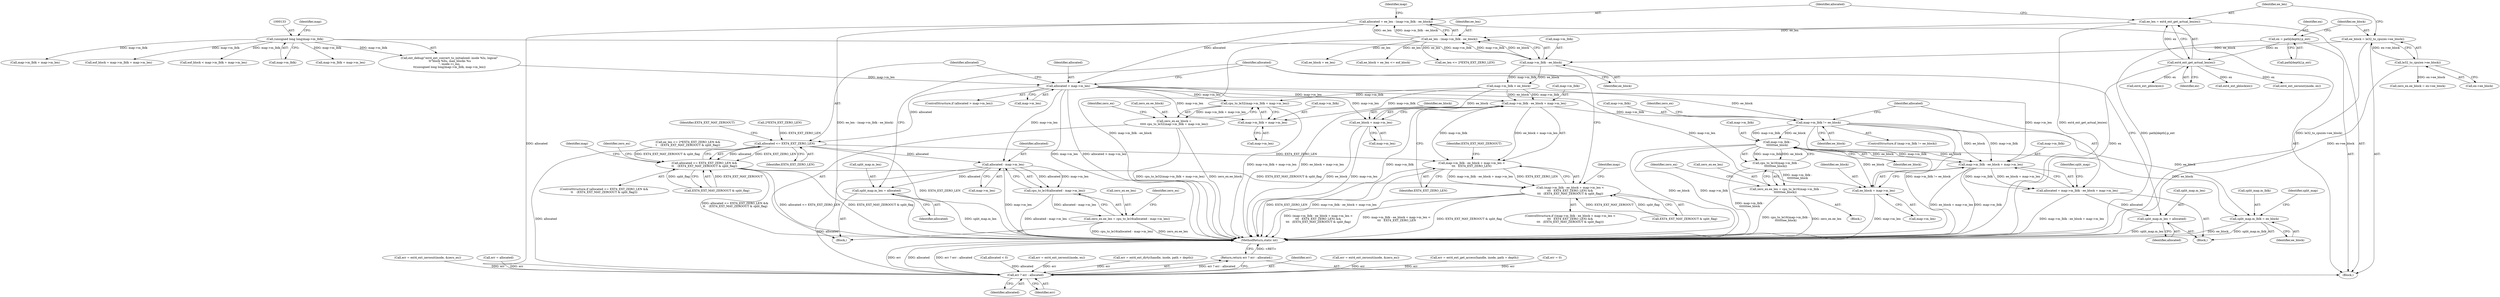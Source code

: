 digraph "0_linux_667eff35a1f56fa74ce98a0c7c29a40adc1ba4e3@API" {
"1000199" [label="(Call,allocated = ee_len - (map->m_lblk - ee_block))"];
"1000201" [label="(Call,ee_len - (map->m_lblk - ee_block))"];
"1000195" [label="(Call,ee_len = ext4_ext_get_actual_len(ex))"];
"1000197" [label="(Call,ext4_ext_get_actual_len(ex))"];
"1000182" [label="(Call,ex = path[depth].p_ext)"];
"1000203" [label="(Call,map->m_lblk - ee_block)"];
"1000132" [label="(Call,(unsigned long long)map->m_lblk)"];
"1000189" [label="(Call,ee_block = le32_to_cpu(ex->ee_block))"];
"1000191" [label="(Call,le32_to_cpu(ex->ee_block))"];
"1000284" [label="(Call,allocated > map->m_len)"];
"1000292" [label="(Call,allocated <= EXT4_EXT_ZERO_LEN)"];
"1000291" [label="(Call,allocated <= EXT4_EXT_ZERO_LEN &&\n\t\t    (EXT4_EXT_MAY_ZEROOUT & split_flag))"];
"1000355" [label="(Call,(map->m_lblk - ee_block + map->m_len <\n\t\t\t   EXT4_EXT_ZERO_LEN) &&\n\t\t\t   (EXT4_EXT_MAY_ZEROOUT & split_flag))"];
"1000316" [label="(Call,allocated - map->m_len)"];
"1000315" [label="(Call,cpu_to_le16(allocated - map->m_len))"];
"1000311" [label="(Call,zero_ex.ee_len = cpu_to_le16(allocated - map->m_len))"];
"1000348" [label="(Call,split_map.m_len = allocated)"];
"1000449" [label="(Call,err ? err : allocated)"];
"1000448" [label="(Return,return err ? err : allocated;)"];
"1000356" [label="(Call,map->m_lblk - ee_block + map->m_len <\n\t\t\t   EXT4_EXT_ZERO_LEN)"];
"1000303" [label="(Call,cpu_to_le32(map->m_lblk + map->m_len))"];
"1000299" [label="(Call,zero_ex.ee_block =\n\t\t\t\t\t cpu_to_le32(map->m_lblk + map->m_len))"];
"1000304" [label="(Call,map->m_lblk + map->m_len)"];
"1000357" [label="(Call,map->m_lblk - ee_block + map->m_len)"];
"1000372" [label="(Call,map->m_lblk != ee_block)"];
"1000390" [label="(Call,map->m_lblk -\n\t\t\t\t\t\t\tee_block)"];
"1000389" [label="(Call,cpu_to_le16(map->m_lblk -\n\t\t\t\t\t\t\tee_block))"];
"1000385" [label="(Call,zero_ex.ee_len = cpu_to_le16(map->m_lblk -\n\t\t\t\t\t\t\tee_block))"];
"1000411" [label="(Call,map->m_lblk - ee_block + map->m_len)"];
"1000409" [label="(Call,allocated = map->m_lblk - ee_block + map->m_len)"];
"1000425" [label="(Call,split_map.m_len = allocated)"];
"1000415" [label="(Call,ee_block + map->m_len)"];
"1000420" [label="(Call,split_map.m_lblk = ee_block)"];
"1000361" [label="(Call,ee_block + map->m_len)"];
"1000325" [label="(Call,ext4_ext_pblock(ex))"];
"1000441" [label="(Call,allocated < 0)"];
"1000411" [label="(Call,map->m_lblk - ee_block + map->m_len)"];
"1000298" [label="(Block,)"];
"1000448" [label="(Return,return err ? err : allocated;)"];
"1000362" [label="(Identifier,ee_block)"];
"1000303" [label="(Call,cpu_to_le32(map->m_lblk + map->m_len))"];
"1000317" [label="(Identifier,allocated)"];
"1000385" [label="(Call,zero_ex.ee_len = cpu_to_le16(map->m_lblk -\n\t\t\t\t\t\t\tee_block))"];
"1000420" [label="(Call,split_map.m_lblk = ee_block)"];
"1000368" [label="(Identifier,EXT4_EXT_MAY_ZEROOUT)"];
"1000415" [label="(Call,ee_block + map->m_len)"];
"1000209" [label="(Call,map->m_lblk < ee_block)"];
"1000235" [label="(Call,err = ext4_ext_zeroout(inode, ex))"];
"1000389" [label="(Call,cpu_to_le16(map->m_lblk -\n\t\t\t\t\t\t\tee_block))"];
"1000182" [label="(Call,ex = path[depth].p_ext)"];
"1000218" [label="(Call,ee_block + ee_len)"];
"1000190" [label="(Identifier,ee_block)"];
"1000162" [label="(Call,map->m_lblk + map->m_len)"];
"1000138" [label="(Identifier,map)"];
"1000452" [label="(Identifier,allocated)"];
"1000294" [label="(Identifier,EXT4_EXT_ZERO_LEN)"];
"1000284" [label="(Call,allocated > map->m_len)"];
"1000394" [label="(Identifier,ee_block)"];
"1000169" [label="(Call,eof_block = map->m_lblk + map->m_len)"];
"1000160" [label="(Call,eof_block < map->m_lblk + map->m_len)"];
"1000390" [label="(Call,map->m_lblk -\n\t\t\t\t\t\t\tee_block)"];
"1000217" [label="(Call,ee_block + ee_len <= eof_block)"];
"1000260" [label="(Call,err = ext4_ext_dirty(handle, inode, path + depth))"];
"1000315" [label="(Call,cpu_to_le16(allocated - map->m_len))"];
"1000285" [label="(Identifier,allocated)"];
"1000204" [label="(Call,map->m_lblk)"];
"1000449" [label="(Call,err ? err : allocated)"];
"1000127" [label="(Call,ext_debug(\"ext4_ext_convert_to_initialized: inode %lu, logical\"\n \t\t\"block %llu, max_blocks %u\n\", inode->i_ino,\n\t\t(unsigned long long)map->m_lblk, map->m_len))"];
"1000196" [label="(Identifier,ee_len)"];
"1000191" [label="(Call,le32_to_cpu(ex->ee_block))"];
"1000296" [label="(Identifier,EXT4_EXT_MAY_ZEROOUT)"];
"1000225" [label="(Call,ee_len <= 2*EXT4_EXT_ZERO_LEN &&\n\t    (EXT4_EXT_MAY_ZEROOUT & split_flag))"];
"1000295" [label="(Call,EXT4_EXT_MAY_ZEROOUT & split_flag)"];
"1000376" [label="(Identifier,ee_block)"];
"1000195" [label="(Call,ee_len = ext4_ext_get_actual_len(ex))"];
"1000318" [label="(Call,map->m_len)"];
"1000237" [label="(Call,ext4_ext_zeroout(inode, ex))"];
"1000359" [label="(Identifier,map)"];
"1000354" [label="(ControlStructure,if ((map->m_lblk - ee_block + map->m_len <\n\t\t\t   EXT4_EXT_ZERO_LEN) &&\n\t\t\t   (EXT4_EXT_MAY_ZEROOUT & split_flag)))"];
"1000203" [label="(Call,map->m_lblk - ee_block)"];
"1000421" [label="(Call,split_map.m_lblk)"];
"1000377" [label="(Block,)"];
"1000192" [label="(Call,ex->ee_block)"];
"1000444" [label="(Call,err = allocated)"];
"1000349" [label="(Call,split_map.m_len)"];
"1000202" [label="(Identifier,ee_len)"];
"1000373" [label="(Call,map->m_lblk)"];
"1000171" [label="(Call,map->m_lblk + map->m_len)"];
"1000450" [label="(Identifier,err)"];
"1000201" [label="(Call,ee_len - (map->m_lblk - ee_block))"];
"1000134" [label="(Call,map->m_lblk)"];
"1000380" [label="(Identifier,zero_ex)"];
"1000366" [label="(Identifier,EXT4_EXT_ZERO_LEN)"];
"1000228" [label="(Call,2*EXT4_EXT_ZERO_LEN)"];
"1000312" [label="(Call,zero_ex.ee_len)"];
"1000422" [label="(Identifier,split_map)"];
"1000290" [label="(ControlStructure,if (allocated <= EXT4_EXT_ZERO_LEN &&\n\t\t    (EXT4_EXT_MAY_ZEROOUT & split_flag)))"];
"1000283" [label="(ControlStructure,if (allocated > map->m_len))"];
"1000374" [label="(Identifier,map)"];
"1000332" [label="(Call,err = ext4_ext_zeroout(inode, &zero_ex))"];
"1000316" [label="(Call,allocated - map->m_len)"];
"1000243" [label="(Call,err = ext4_ext_get_access(handle, inode, path + depth))"];
"1000431" [label="(Identifier,allocated)"];
"1000311" [label="(Call,zero_ex.ee_len = cpu_to_le16(allocated - map->m_len))"];
"1000120" [label="(Call,err = 0)"];
"1000391" [label="(Call,map->m_lblk)"];
"1000189" [label="(Call,ee_block = le32_to_cpu(ex->ee_block))"];
"1000305" [label="(Call,map->m_lblk)"];
"1000198" [label="(Identifier,ex)"];
"1000361" [label="(Call,ee_block + map->m_len)"];
"1000424" [label="(Identifier,ee_block)"];
"1000110" [label="(Block,)"];
"1000301" [label="(Identifier,zero_ex)"];
"1000426" [label="(Call,split_map.m_len)"];
"1000372" [label="(Call,map->m_lblk != ee_block)"];
"1000427" [label="(Identifier,split_map)"];
"1000398" [label="(Call,ext4_ext_pblock(ex))"];
"1000183" [label="(Identifier,ex)"];
"1000352" [label="(Identifier,allocated)"];
"1000451" [label="(Identifier,err)"];
"1000386" [label="(Call,zero_ex.ee_len)"];
"1000397" [label="(Identifier,zero_ex)"];
"1000370" [label="(Block,)"];
"1000299" [label="(Call,zero_ex.ee_block =\n\t\t\t\t\t cpu_to_le32(map->m_lblk + map->m_len))"];
"1000300" [label="(Call,zero_ex.ee_block)"];
"1000323" [label="(Identifier,zero_ex)"];
"1000211" [label="(Identifier,map)"];
"1000453" [label="(MethodReturn,static int)"];
"1000410" [label="(Identifier,allocated)"];
"1000292" [label="(Call,allocated <= EXT4_EXT_ZERO_LEN)"];
"1000286" [label="(Call,map->m_len)"];
"1000184" [label="(Call,path[depth].p_ext)"];
"1000429" [label="(Identifier,allocated)"];
"1000226" [label="(Call,ee_len <= 2*EXT4_EXT_ZERO_LEN)"];
"1000355" [label="(Call,(map->m_lblk - ee_block + map->m_len <\n\t\t\t   EXT4_EXT_ZERO_LEN) &&\n\t\t\t   (EXT4_EXT_MAY_ZEROOUT & split_flag))"];
"1000367" [label="(Call,EXT4_EXT_MAY_ZEROOUT & split_flag)"];
"1000304" [label="(Call,map->m_lblk + map->m_len)"];
"1000425" [label="(Call,split_map.m_len = allocated)"];
"1000132" [label="(Call,(unsigned long long)map->m_lblk)"];
"1000199" [label="(Call,allocated = ee_len - (map->m_lblk - ee_block))"];
"1000358" [label="(Call,map->m_lblk)"];
"1000357" [label="(Call,map->m_lblk - ee_block + map->m_len)"];
"1000356" [label="(Call,map->m_lblk - ee_block + map->m_len <\n\t\t\t   EXT4_EXT_ZERO_LEN)"];
"1000417" [label="(Call,map->m_len)"];
"1000409" [label="(Call,allocated = map->m_lblk - ee_block + map->m_len)"];
"1000200" [label="(Identifier,allocated)"];
"1000313" [label="(Identifier,zero_ex)"];
"1000207" [label="(Identifier,ee_block)"];
"1000293" [label="(Identifier,allocated)"];
"1000371" [label="(ControlStructure,if (map->m_lblk != ee_block))"];
"1000291" [label="(Call,allocated <= EXT4_EXT_ZERO_LEN &&\n\t\t    (EXT4_EXT_MAY_ZEROOUT & split_flag))"];
"1000416" [label="(Identifier,ee_block)"];
"1000412" [label="(Call,map->m_lblk)"];
"1000197" [label="(Call,ext4_ext_get_actual_len(ex))"];
"1000363" [label="(Call,map->m_len)"];
"1000378" [label="(Call,zero_ex.ee_block = ex->ee_block)"];
"1000400" [label="(Call,err = ext4_ext_zeroout(inode, &zero_ex))"];
"1000308" [label="(Call,map->m_len)"];
"1000348" [label="(Call,split_map.m_len = allocated)"];
"1000199" -> "1000110"  [label="AST: "];
"1000199" -> "1000201"  [label="CFG: "];
"1000200" -> "1000199"  [label="AST: "];
"1000201" -> "1000199"  [label="AST: "];
"1000211" -> "1000199"  [label="CFG: "];
"1000199" -> "1000453"  [label="DDG: ee_len - (map->m_lblk - ee_block)"];
"1000201" -> "1000199"  [label="DDG: ee_len"];
"1000201" -> "1000199"  [label="DDG: map->m_lblk - ee_block"];
"1000199" -> "1000284"  [label="DDG: allocated"];
"1000199" -> "1000449"  [label="DDG: allocated"];
"1000201" -> "1000203"  [label="CFG: "];
"1000202" -> "1000201"  [label="AST: "];
"1000203" -> "1000201"  [label="AST: "];
"1000201" -> "1000453"  [label="DDG: map->m_lblk - ee_block"];
"1000195" -> "1000201"  [label="DDG: ee_len"];
"1000203" -> "1000201"  [label="DDG: map->m_lblk"];
"1000203" -> "1000201"  [label="DDG: ee_block"];
"1000201" -> "1000217"  [label="DDG: ee_len"];
"1000201" -> "1000218"  [label="DDG: ee_len"];
"1000201" -> "1000226"  [label="DDG: ee_len"];
"1000195" -> "1000110"  [label="AST: "];
"1000195" -> "1000197"  [label="CFG: "];
"1000196" -> "1000195"  [label="AST: "];
"1000197" -> "1000195"  [label="AST: "];
"1000200" -> "1000195"  [label="CFG: "];
"1000195" -> "1000453"  [label="DDG: ext4_ext_get_actual_len(ex)"];
"1000197" -> "1000195"  [label="DDG: ex"];
"1000197" -> "1000198"  [label="CFG: "];
"1000198" -> "1000197"  [label="AST: "];
"1000197" -> "1000453"  [label="DDG: ex"];
"1000182" -> "1000197"  [label="DDG: ex"];
"1000197" -> "1000237"  [label="DDG: ex"];
"1000197" -> "1000325"  [label="DDG: ex"];
"1000197" -> "1000398"  [label="DDG: ex"];
"1000182" -> "1000110"  [label="AST: "];
"1000182" -> "1000184"  [label="CFG: "];
"1000183" -> "1000182"  [label="AST: "];
"1000184" -> "1000182"  [label="AST: "];
"1000190" -> "1000182"  [label="CFG: "];
"1000182" -> "1000453"  [label="DDG: path[depth].p_ext"];
"1000203" -> "1000207"  [label="CFG: "];
"1000204" -> "1000203"  [label="AST: "];
"1000207" -> "1000203"  [label="AST: "];
"1000132" -> "1000203"  [label="DDG: map->m_lblk"];
"1000189" -> "1000203"  [label="DDG: ee_block"];
"1000203" -> "1000209"  [label="DDG: map->m_lblk"];
"1000203" -> "1000209"  [label="DDG: ee_block"];
"1000132" -> "1000127"  [label="AST: "];
"1000132" -> "1000134"  [label="CFG: "];
"1000133" -> "1000132"  [label="AST: "];
"1000134" -> "1000132"  [label="AST: "];
"1000138" -> "1000132"  [label="CFG: "];
"1000132" -> "1000127"  [label="DDG: map->m_lblk"];
"1000132" -> "1000160"  [label="DDG: map->m_lblk"];
"1000132" -> "1000162"  [label="DDG: map->m_lblk"];
"1000132" -> "1000169"  [label="DDG: map->m_lblk"];
"1000132" -> "1000171"  [label="DDG: map->m_lblk"];
"1000189" -> "1000110"  [label="AST: "];
"1000189" -> "1000191"  [label="CFG: "];
"1000190" -> "1000189"  [label="AST: "];
"1000191" -> "1000189"  [label="AST: "];
"1000196" -> "1000189"  [label="CFG: "];
"1000189" -> "1000453"  [label="DDG: le32_to_cpu(ex->ee_block)"];
"1000191" -> "1000189"  [label="DDG: ex->ee_block"];
"1000191" -> "1000192"  [label="CFG: "];
"1000192" -> "1000191"  [label="AST: "];
"1000191" -> "1000453"  [label="DDG: ex->ee_block"];
"1000191" -> "1000378"  [label="DDG: ex->ee_block"];
"1000284" -> "1000283"  [label="AST: "];
"1000284" -> "1000286"  [label="CFG: "];
"1000285" -> "1000284"  [label="AST: "];
"1000286" -> "1000284"  [label="AST: "];
"1000293" -> "1000284"  [label="CFG: "];
"1000431" -> "1000284"  [label="CFG: "];
"1000284" -> "1000453"  [label="DDG: map->m_len"];
"1000284" -> "1000453"  [label="DDG: allocated > map->m_len"];
"1000127" -> "1000284"  [label="DDG: map->m_len"];
"1000284" -> "1000292"  [label="DDG: allocated"];
"1000284" -> "1000303"  [label="DDG: map->m_len"];
"1000284" -> "1000304"  [label="DDG: map->m_len"];
"1000284" -> "1000316"  [label="DDG: map->m_len"];
"1000284" -> "1000357"  [label="DDG: map->m_len"];
"1000284" -> "1000361"  [label="DDG: map->m_len"];
"1000284" -> "1000411"  [label="DDG: map->m_len"];
"1000284" -> "1000415"  [label="DDG: map->m_len"];
"1000292" -> "1000291"  [label="AST: "];
"1000292" -> "1000294"  [label="CFG: "];
"1000293" -> "1000292"  [label="AST: "];
"1000294" -> "1000292"  [label="AST: "];
"1000296" -> "1000292"  [label="CFG: "];
"1000291" -> "1000292"  [label="CFG: "];
"1000292" -> "1000453"  [label="DDG: EXT4_EXT_ZERO_LEN"];
"1000292" -> "1000291"  [label="DDG: allocated"];
"1000292" -> "1000291"  [label="DDG: EXT4_EXT_ZERO_LEN"];
"1000228" -> "1000292"  [label="DDG: EXT4_EXT_ZERO_LEN"];
"1000292" -> "1000316"  [label="DDG: allocated"];
"1000292" -> "1000356"  [label="DDG: EXT4_EXT_ZERO_LEN"];
"1000292" -> "1000449"  [label="DDG: allocated"];
"1000291" -> "1000290"  [label="AST: "];
"1000291" -> "1000295"  [label="CFG: "];
"1000295" -> "1000291"  [label="AST: "];
"1000301" -> "1000291"  [label="CFG: "];
"1000359" -> "1000291"  [label="CFG: "];
"1000291" -> "1000453"  [label="DDG: allocated <= EXT4_EXT_ZERO_LEN &&\n\t\t    (EXT4_EXT_MAY_ZEROOUT & split_flag)"];
"1000291" -> "1000453"  [label="DDG: allocated <= EXT4_EXT_ZERO_LEN"];
"1000291" -> "1000453"  [label="DDG: EXT4_EXT_MAY_ZEROOUT & split_flag"];
"1000295" -> "1000291"  [label="DDG: EXT4_EXT_MAY_ZEROOUT"];
"1000295" -> "1000291"  [label="DDG: split_flag"];
"1000225" -> "1000291"  [label="DDG: EXT4_EXT_MAY_ZEROOUT & split_flag"];
"1000291" -> "1000355"  [label="DDG: EXT4_EXT_MAY_ZEROOUT & split_flag"];
"1000355" -> "1000354"  [label="AST: "];
"1000355" -> "1000356"  [label="CFG: "];
"1000355" -> "1000367"  [label="CFG: "];
"1000356" -> "1000355"  [label="AST: "];
"1000367" -> "1000355"  [label="AST: "];
"1000374" -> "1000355"  [label="CFG: "];
"1000431" -> "1000355"  [label="CFG: "];
"1000355" -> "1000453"  [label="DDG: map->m_lblk - ee_block + map->m_len <\n\t\t\t   EXT4_EXT_ZERO_LEN"];
"1000355" -> "1000453"  [label="DDG: EXT4_EXT_MAY_ZEROOUT & split_flag"];
"1000355" -> "1000453"  [label="DDG: (map->m_lblk - ee_block + map->m_len <\n\t\t\t   EXT4_EXT_ZERO_LEN) &&\n\t\t\t   (EXT4_EXT_MAY_ZEROOUT & split_flag)"];
"1000356" -> "1000355"  [label="DDG: map->m_lblk - ee_block + map->m_len"];
"1000356" -> "1000355"  [label="DDG: EXT4_EXT_ZERO_LEN"];
"1000367" -> "1000355"  [label="DDG: EXT4_EXT_MAY_ZEROOUT"];
"1000367" -> "1000355"  [label="DDG: split_flag"];
"1000316" -> "1000315"  [label="AST: "];
"1000316" -> "1000318"  [label="CFG: "];
"1000317" -> "1000316"  [label="AST: "];
"1000318" -> "1000316"  [label="AST: "];
"1000315" -> "1000316"  [label="CFG: "];
"1000316" -> "1000453"  [label="DDG: map->m_len"];
"1000316" -> "1000315"  [label="DDG: allocated"];
"1000316" -> "1000315"  [label="DDG: map->m_len"];
"1000316" -> "1000348"  [label="DDG: allocated"];
"1000316" -> "1000449"  [label="DDG: allocated"];
"1000315" -> "1000311"  [label="AST: "];
"1000311" -> "1000315"  [label="CFG: "];
"1000315" -> "1000453"  [label="DDG: allocated - map->m_len"];
"1000315" -> "1000311"  [label="DDG: allocated - map->m_len"];
"1000311" -> "1000298"  [label="AST: "];
"1000312" -> "1000311"  [label="AST: "];
"1000323" -> "1000311"  [label="CFG: "];
"1000311" -> "1000453"  [label="DDG: zero_ex.ee_len"];
"1000311" -> "1000453"  [label="DDG: cpu_to_le16(allocated - map->m_len)"];
"1000348" -> "1000298"  [label="AST: "];
"1000348" -> "1000352"  [label="CFG: "];
"1000349" -> "1000348"  [label="AST: "];
"1000352" -> "1000348"  [label="AST: "];
"1000431" -> "1000348"  [label="CFG: "];
"1000348" -> "1000453"  [label="DDG: split_map.m_len"];
"1000449" -> "1000448"  [label="AST: "];
"1000449" -> "1000451"  [label="CFG: "];
"1000449" -> "1000452"  [label="CFG: "];
"1000450" -> "1000449"  [label="AST: "];
"1000451" -> "1000449"  [label="AST: "];
"1000452" -> "1000449"  [label="AST: "];
"1000448" -> "1000449"  [label="CFG: "];
"1000449" -> "1000453"  [label="DDG: err"];
"1000449" -> "1000453"  [label="DDG: allocated"];
"1000449" -> "1000453"  [label="DDG: err ? err : allocated"];
"1000449" -> "1000448"  [label="DDG: err ? err : allocated"];
"1000332" -> "1000449"  [label="DDG: err"];
"1000235" -> "1000449"  [label="DDG: err"];
"1000400" -> "1000449"  [label="DDG: err"];
"1000120" -> "1000449"  [label="DDG: err"];
"1000444" -> "1000449"  [label="DDG: err"];
"1000243" -> "1000449"  [label="DDG: err"];
"1000260" -> "1000449"  [label="DDG: err"];
"1000441" -> "1000449"  [label="DDG: allocated"];
"1000448" -> "1000110"  [label="AST: "];
"1000453" -> "1000448"  [label="CFG: "];
"1000448" -> "1000453"  [label="DDG: <RET>"];
"1000356" -> "1000366"  [label="CFG: "];
"1000357" -> "1000356"  [label="AST: "];
"1000366" -> "1000356"  [label="AST: "];
"1000368" -> "1000356"  [label="CFG: "];
"1000356" -> "1000453"  [label="DDG: map->m_lblk - ee_block + map->m_len"];
"1000356" -> "1000453"  [label="DDG: EXT4_EXT_ZERO_LEN"];
"1000357" -> "1000356"  [label="DDG: map->m_lblk"];
"1000357" -> "1000356"  [label="DDG: ee_block + map->m_len"];
"1000303" -> "1000299"  [label="AST: "];
"1000303" -> "1000304"  [label="CFG: "];
"1000304" -> "1000303"  [label="AST: "];
"1000299" -> "1000303"  [label="CFG: "];
"1000303" -> "1000453"  [label="DDG: map->m_lblk + map->m_len"];
"1000303" -> "1000299"  [label="DDG: map->m_lblk + map->m_len"];
"1000209" -> "1000303"  [label="DDG: map->m_lblk"];
"1000299" -> "1000298"  [label="AST: "];
"1000300" -> "1000299"  [label="AST: "];
"1000313" -> "1000299"  [label="CFG: "];
"1000299" -> "1000453"  [label="DDG: cpu_to_le32(map->m_lblk + map->m_len)"];
"1000299" -> "1000453"  [label="DDG: zero_ex.ee_block"];
"1000304" -> "1000308"  [label="CFG: "];
"1000305" -> "1000304"  [label="AST: "];
"1000308" -> "1000304"  [label="AST: "];
"1000209" -> "1000304"  [label="DDG: map->m_lblk"];
"1000357" -> "1000361"  [label="CFG: "];
"1000358" -> "1000357"  [label="AST: "];
"1000361" -> "1000357"  [label="AST: "];
"1000366" -> "1000357"  [label="CFG: "];
"1000357" -> "1000453"  [label="DDG: ee_block + map->m_len"];
"1000357" -> "1000453"  [label="DDG: map->m_lblk"];
"1000209" -> "1000357"  [label="DDG: map->m_lblk"];
"1000209" -> "1000357"  [label="DDG: ee_block"];
"1000357" -> "1000372"  [label="DDG: map->m_lblk"];
"1000372" -> "1000371"  [label="AST: "];
"1000372" -> "1000376"  [label="CFG: "];
"1000373" -> "1000372"  [label="AST: "];
"1000376" -> "1000372"  [label="AST: "];
"1000380" -> "1000372"  [label="CFG: "];
"1000410" -> "1000372"  [label="CFG: "];
"1000372" -> "1000453"  [label="DDG: map->m_lblk != ee_block"];
"1000209" -> "1000372"  [label="DDG: ee_block"];
"1000372" -> "1000390"  [label="DDG: map->m_lblk"];
"1000372" -> "1000390"  [label="DDG: ee_block"];
"1000372" -> "1000411"  [label="DDG: map->m_lblk"];
"1000372" -> "1000411"  [label="DDG: ee_block"];
"1000372" -> "1000415"  [label="DDG: ee_block"];
"1000372" -> "1000420"  [label="DDG: ee_block"];
"1000390" -> "1000389"  [label="AST: "];
"1000390" -> "1000394"  [label="CFG: "];
"1000391" -> "1000390"  [label="AST: "];
"1000394" -> "1000390"  [label="AST: "];
"1000389" -> "1000390"  [label="CFG: "];
"1000390" -> "1000453"  [label="DDG: ee_block"];
"1000390" -> "1000453"  [label="DDG: map->m_lblk"];
"1000390" -> "1000389"  [label="DDG: map->m_lblk"];
"1000390" -> "1000389"  [label="DDG: ee_block"];
"1000390" -> "1000411"  [label="DDG: map->m_lblk"];
"1000390" -> "1000411"  [label="DDG: ee_block"];
"1000390" -> "1000415"  [label="DDG: ee_block"];
"1000390" -> "1000420"  [label="DDG: ee_block"];
"1000389" -> "1000385"  [label="AST: "];
"1000385" -> "1000389"  [label="CFG: "];
"1000389" -> "1000453"  [label="DDG: map->m_lblk -\n\t\t\t\t\t\t\tee_block"];
"1000389" -> "1000385"  [label="DDG: map->m_lblk -\n\t\t\t\t\t\t\tee_block"];
"1000385" -> "1000377"  [label="AST: "];
"1000386" -> "1000385"  [label="AST: "];
"1000397" -> "1000385"  [label="CFG: "];
"1000385" -> "1000453"  [label="DDG: cpu_to_le16(map->m_lblk -\n\t\t\t\t\t\t\tee_block)"];
"1000385" -> "1000453"  [label="DDG: zero_ex.ee_len"];
"1000411" -> "1000409"  [label="AST: "];
"1000411" -> "1000415"  [label="CFG: "];
"1000412" -> "1000411"  [label="AST: "];
"1000415" -> "1000411"  [label="AST: "];
"1000409" -> "1000411"  [label="CFG: "];
"1000411" -> "1000453"  [label="DDG: map->m_lblk"];
"1000411" -> "1000453"  [label="DDG: ee_block + map->m_len"];
"1000411" -> "1000409"  [label="DDG: map->m_lblk"];
"1000411" -> "1000409"  [label="DDG: ee_block + map->m_len"];
"1000409" -> "1000370"  [label="AST: "];
"1000410" -> "1000409"  [label="AST: "];
"1000422" -> "1000409"  [label="CFG: "];
"1000409" -> "1000453"  [label="DDG: map->m_lblk - ee_block + map->m_len"];
"1000409" -> "1000425"  [label="DDG: allocated"];
"1000425" -> "1000370"  [label="AST: "];
"1000425" -> "1000429"  [label="CFG: "];
"1000426" -> "1000425"  [label="AST: "];
"1000429" -> "1000425"  [label="AST: "];
"1000431" -> "1000425"  [label="CFG: "];
"1000425" -> "1000453"  [label="DDG: split_map.m_len"];
"1000415" -> "1000417"  [label="CFG: "];
"1000416" -> "1000415"  [label="AST: "];
"1000417" -> "1000415"  [label="AST: "];
"1000415" -> "1000453"  [label="DDG: map->m_len"];
"1000420" -> "1000370"  [label="AST: "];
"1000420" -> "1000424"  [label="CFG: "];
"1000421" -> "1000420"  [label="AST: "];
"1000424" -> "1000420"  [label="AST: "];
"1000427" -> "1000420"  [label="CFG: "];
"1000420" -> "1000453"  [label="DDG: ee_block"];
"1000420" -> "1000453"  [label="DDG: split_map.m_lblk"];
"1000361" -> "1000363"  [label="CFG: "];
"1000362" -> "1000361"  [label="AST: "];
"1000363" -> "1000361"  [label="AST: "];
"1000361" -> "1000453"  [label="DDG: ee_block"];
"1000361" -> "1000453"  [label="DDG: map->m_len"];
"1000209" -> "1000361"  [label="DDG: ee_block"];
}
